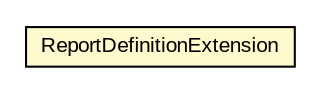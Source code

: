 #!/usr/local/bin/dot
#
# Class diagram 
# Generated by UMLGraph version R5_6-24-gf6e263 (http://www.umlgraph.org/)
#

digraph G {
	edge [fontname="arial",fontsize=10,labelfontname="arial",labelfontsize=10];
	node [fontname="arial",fontsize=10,shape=plaintext];
	nodesep=0.25;
	ranksep=0.5;
	// org.miloss.fgsms.services.rs.impl.ReportDefinitionExtension
	c928253 [label=<<table title="org.miloss.fgsms.services.rs.impl.ReportDefinitionExtension" border="0" cellborder="1" cellspacing="0" cellpadding="2" port="p" bgcolor="lemonChiffon" href="./ReportDefinitionExtension.html">
		<tr><td><table border="0" cellspacing="0" cellpadding="1">
<tr><td align="center" balign="center"> ReportDefinitionExtension </td></tr>
		</table></td></tr>
		</table>>, URL="./ReportDefinitionExtension.html", fontname="arial", fontcolor="black", fontsize=10.0];
}

